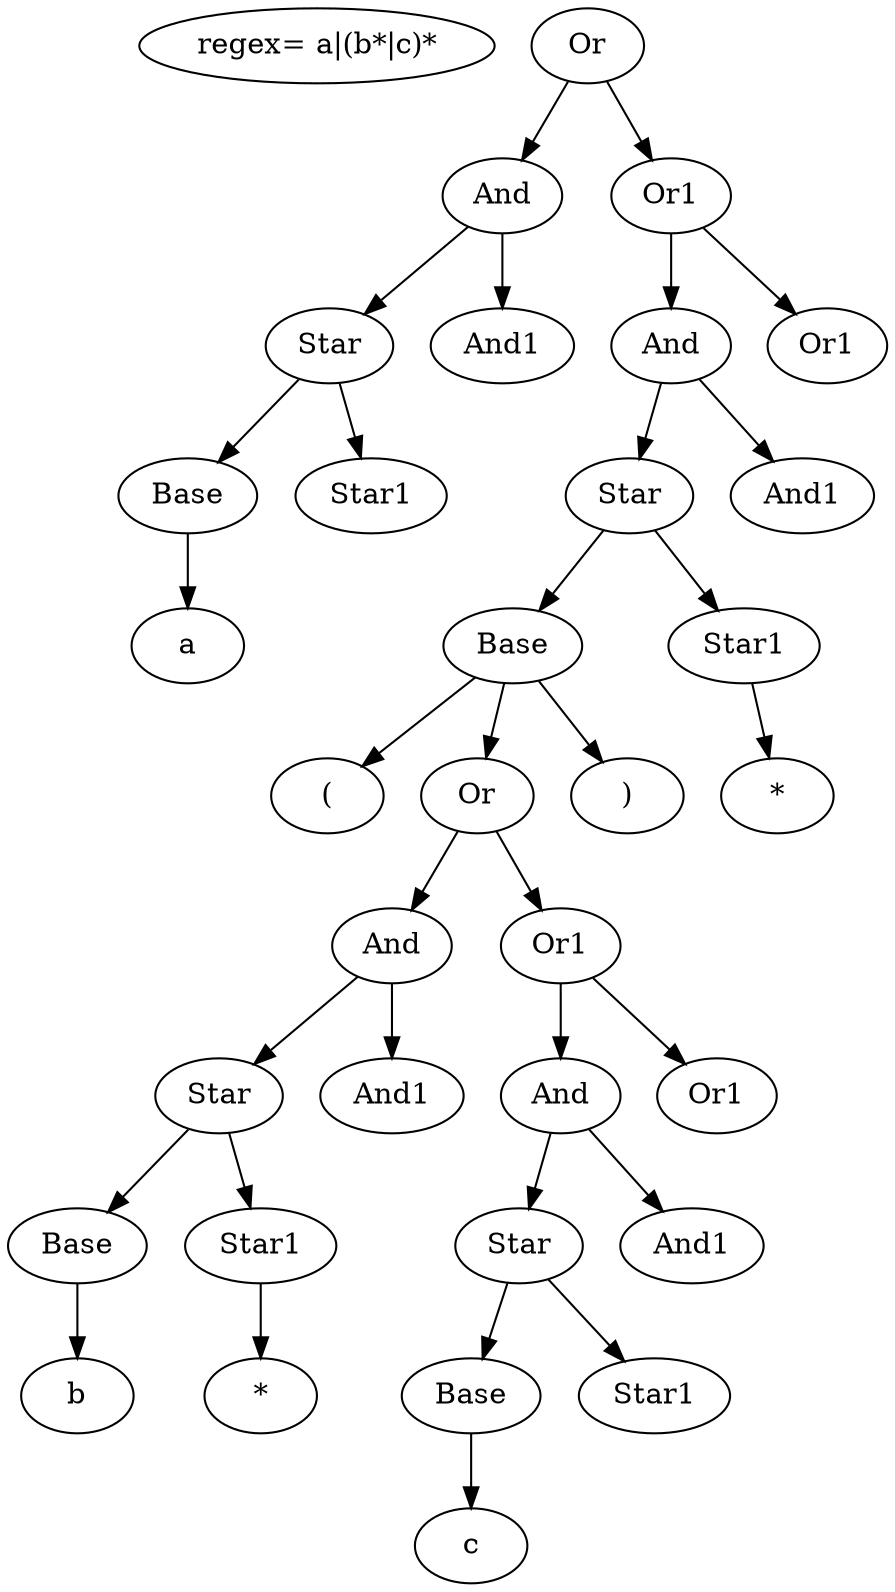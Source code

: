 digraph G {
E [label="regex= a|(b*|c)*"];
0 [label="Or"];
1 [label="And"];
2 [label="Star"];
3 [label="Base"];
4 [label="a"];
6 [label="Star1"];
8 [label="And1"];
10 [label="Or1"];
11 [label="And"];
12 [label="Star"];
13 [label="Base"];
14 [label="("];
16 [label="Or"];
17 [label="And"];
18 [label="Star"];
19 [label="Base"];
20 [label="b"];
22 [label="Star1"];
23 [label="*"];
25 [label="And1"];
27 [label="Or1"];
28 [label="And"];
29 [label="Star"];
30 [label="Base"];
31 [label="c"];
33 [label="Star1"];
35 [label="And1"];
37 [label="Or1"];
40 [label=")"];
42 [label="Star1"];
43 [label="*"];
45 [label="And1"];
47 [label="Or1"];
0 -> 1;
0 -> 10;
1 -> 2;
1 -> 8;
2 -> 3;
2 -> 6;
3 -> 4;
10 -> 11;
10 -> 47;
11 -> 12;
11 -> 45;
12 -> 42;
12 -> 13;
13 -> 16;
13 -> 40;
13 -> 14;
16 -> 17;
16 -> 27;
17 -> 18;
17 -> 25;
18 -> 19;
18 -> 22;
19 -> 20;
22 -> 23;
27 -> 37;
27 -> 28;
28 -> 35;
28 -> 29;
29 -> 33;
29 -> 30;
30 -> 31;
42 -> 43;
}
